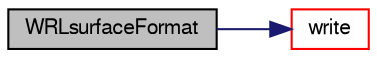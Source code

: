 digraph "WRLsurfaceFormat"
{
  bgcolor="transparent";
  edge [fontname="FreeSans",fontsize="10",labelfontname="FreeSans",labelfontsize="10"];
  node [fontname="FreeSans",fontsize="10",shape=record];
  rankdir="LR";
  Node0 [label="WRLsurfaceFormat",height=0.2,width=0.4,color="black", fillcolor="grey75", style="filled", fontcolor="black"];
  Node0 -> Node1 [color="midnightblue",fontsize="10",style="solid",fontname="FreeSans"];
  Node1 [label="write",height=0.2,width=0.4,color="red",URL="$a29674.html#a2a1e1394d9dd8932b738248c123a267f",tooltip="Write surface mesh components by proxy. "];
}
